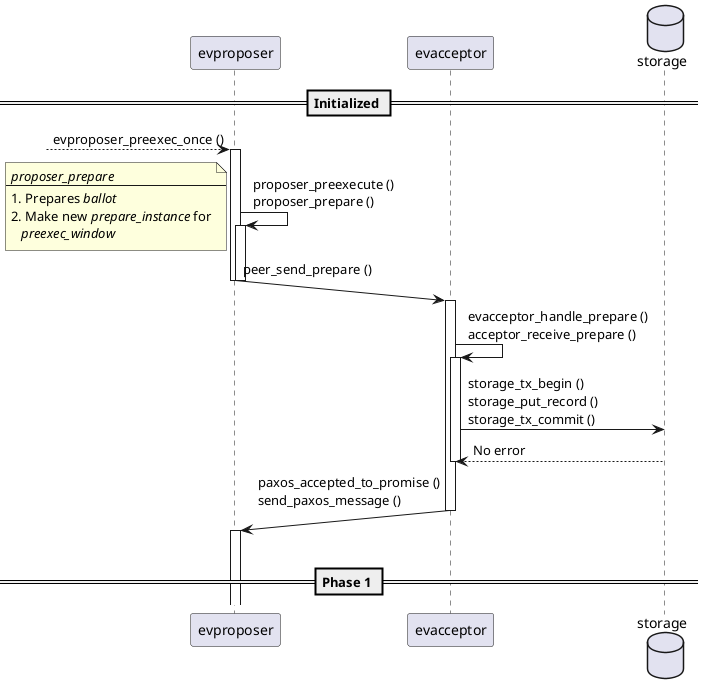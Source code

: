 @startuml

== Initialized ==

?--> evproposer: evproposer_preexec_once ()



activate evproposer
evproposer -> evproposer: proposer_preexecute () \nproposer_prepare ()

activate evproposer
' evproposer -> evproposer: proposer_prepare ()

note left
    //proposer_prepare//
    ---
    1. Prepares //ballot//
    2. Make new //prepare_instance// for
       //preexec_window//
end note

evproposer ->(20) evacceptor: peer_send_prepare ()

deactivate evproposer
deactivate evproposer

activate evacceptor
evacceptor -> evacceptor: evacceptor_handle_prepare ()\nacceptor_receive_prepare ()

database storage
activate evacceptor
evacceptor -> storage: storage_tx_begin () \nstorage_put_record ()\nstorage_tx_commit ()
storage --> evacceptor: No error
deactivate evacceptor

evacceptor ->(20) evproposer: paxos_accepted_to_promise () \nsend_paxos_message ()

deactivate evacceptor
activate evproposer

== Phase 1 ==

@enduml
